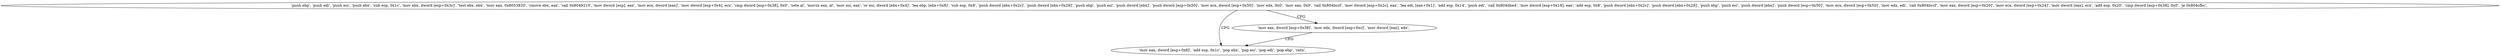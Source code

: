digraph "func" {
"134532884" [label = "'push ebp', 'push edi', 'push esi', 'push ebx', 'sub esp, 0x1c', 'mov ebx, dword [esp+0x3c]', 'test ebx, ebx', 'mov eax, 0x8053820', 'cmove ebx, eax', 'call 0x8049210', 'mov dword [esp], eax', 'mov ecx, dword [eax]', 'mov dword [esp+0x4], ecx', 'cmp dword [esp+0x38], 0x0', 'sete al', 'movzx eax, al', 'mov esi, eax', 'or esi, dword [ebx+0x4]', 'lea ebp, [ebx+0x8]', 'sub esp, 0x8', 'push dword [ebx+0x2c]', 'push dword [ebx+0x28]', 'push ebp', 'push esi', 'push dword [ebx]', 'push dword [esp+0x50]', 'mov ecx, dword [esp+0x50]', 'mov edx, 0x0', 'mov eax, 0x0', 'call 0x804bccf', 'mov dword [esp+0x2c], eax', 'lea edi, [eax+0x1]', 'add esp, 0x14', 'push edi', 'call 0x804dbe4', 'mov dword [esp+0x18], eax', 'add esp, 0x8', 'push dword [ebx+0x2c]', 'push dword [ebx+0x28]', 'push ebp', 'push esi', 'push dword [ebx]', 'push dword [esp+0x50]', 'mov ecx, dword [esp+0x50]', 'mov edx, edi', 'call 0x804bccf', 'mov eax, dword [esp+0x20]', 'mov ecx, dword [esp+0x24]', 'mov dword [eax], ecx', 'add esp, 0x20', 'cmp dword [esp+0x38], 0x0', 'je 0x804cfbc', " ]
"134533052" [label = "'mov eax, dword [esp+0x8]', 'add esp, 0x1c', 'pop ebx', 'pop esi', 'pop edi', 'pop ebp', 'retn', " ]
"134533042" [label = "'mov eax, dword [esp+0x38]', 'mov edx, dword [esp+0xc]', 'mov dword [eax], edx', " ]
"134532884" -> "134533052" [ label = "CFG" ]
"134532884" -> "134533042" [ label = "CFG" ]
"134533042" -> "134533052" [ label = "CFG" ]
}
